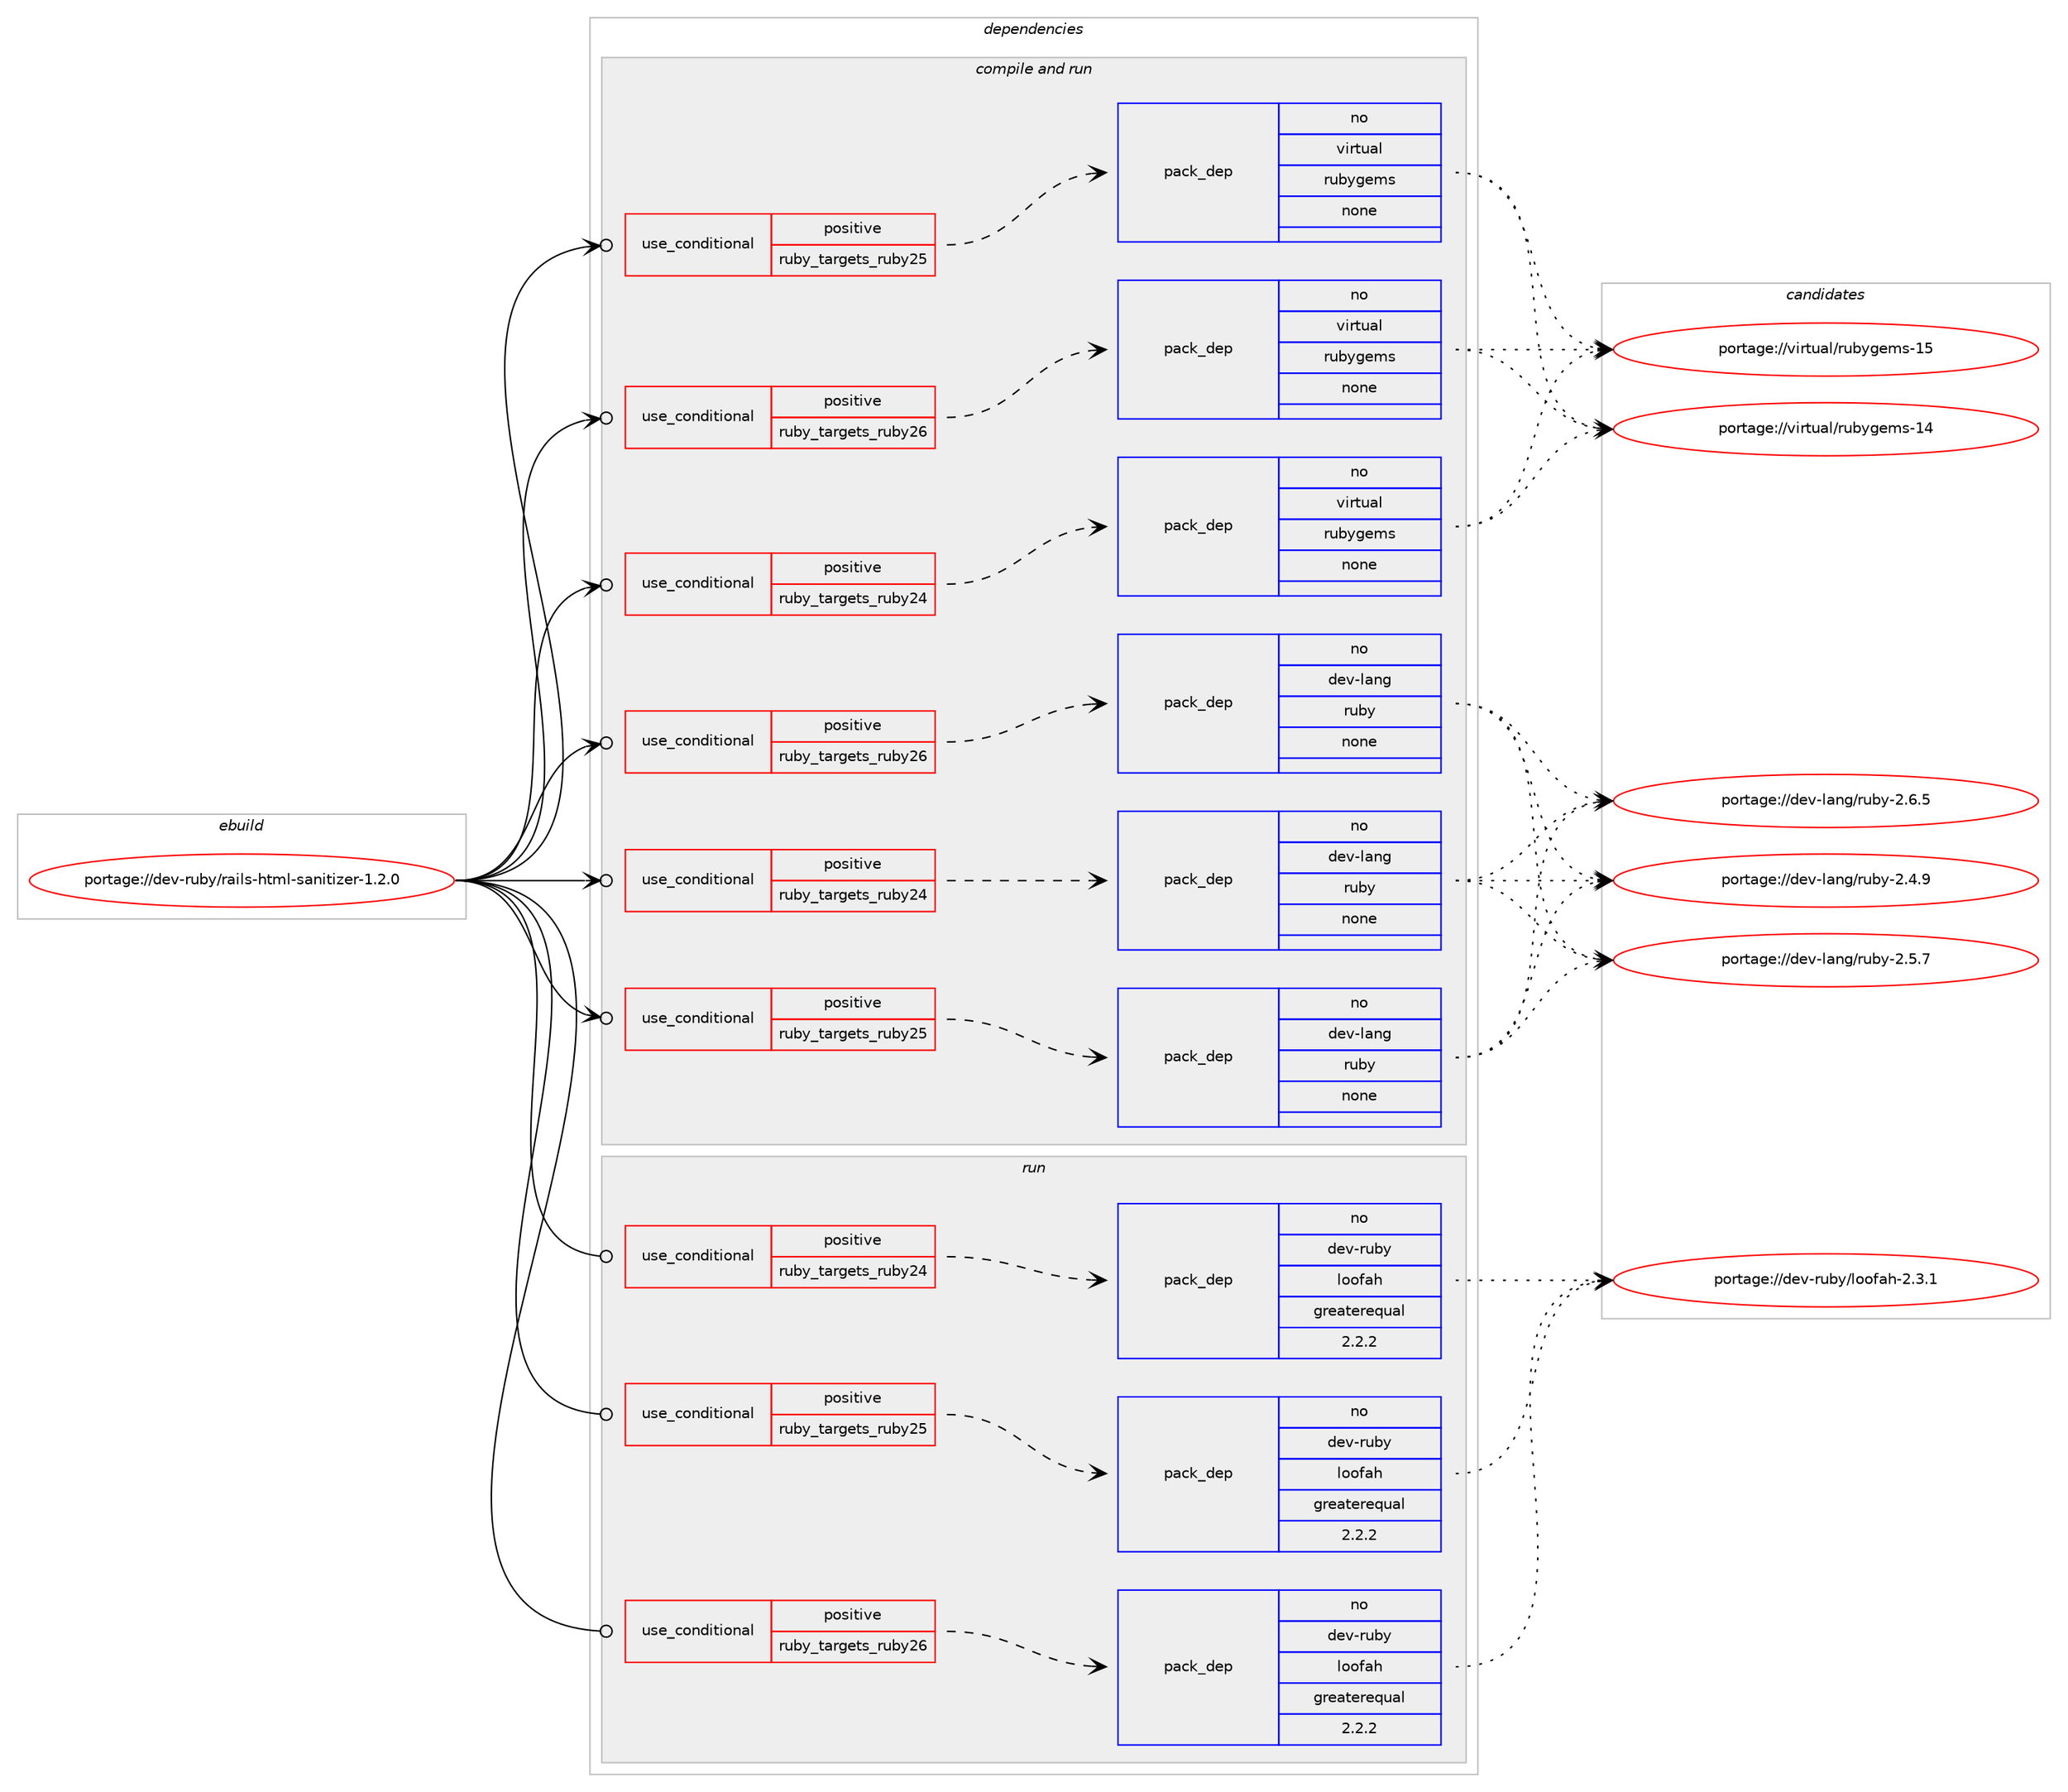 digraph prolog {

# *************
# Graph options
# *************

newrank=true;
concentrate=true;
compound=true;
graph [rankdir=LR,fontname=Helvetica,fontsize=10,ranksep=1.5];#, ranksep=2.5, nodesep=0.2];
edge  [arrowhead=vee];
node  [fontname=Helvetica,fontsize=10];

# **********
# The ebuild
# **********

subgraph cluster_leftcol {
color=gray;
rank=same;
label=<<i>ebuild</i>>;
id [label="portage://dev-ruby/rails-html-sanitizer-1.2.0", color=red, width=4, href="../dev-ruby/rails-html-sanitizer-1.2.0.svg"];
}

# ****************
# The dependencies
# ****************

subgraph cluster_midcol {
color=gray;
label=<<i>dependencies</i>>;
subgraph cluster_compile {
fillcolor="#eeeeee";
style=filled;
label=<<i>compile</i>>;
}
subgraph cluster_compileandrun {
fillcolor="#eeeeee";
style=filled;
label=<<i>compile and run</i>>;
subgraph cond60180 {
dependency236562 [label=<<TABLE BORDER="0" CELLBORDER="1" CELLSPACING="0" CELLPADDING="4"><TR><TD ROWSPAN="3" CELLPADDING="10">use_conditional</TD></TR><TR><TD>positive</TD></TR><TR><TD>ruby_targets_ruby24</TD></TR></TABLE>>, shape=none, color=red];
subgraph pack172837 {
dependency236563 [label=<<TABLE BORDER="0" CELLBORDER="1" CELLSPACING="0" CELLPADDING="4" WIDTH="220"><TR><TD ROWSPAN="6" CELLPADDING="30">pack_dep</TD></TR><TR><TD WIDTH="110">no</TD></TR><TR><TD>dev-lang</TD></TR><TR><TD>ruby</TD></TR><TR><TD>none</TD></TR><TR><TD></TD></TR></TABLE>>, shape=none, color=blue];
}
dependency236562:e -> dependency236563:w [weight=20,style="dashed",arrowhead="vee"];
}
id:e -> dependency236562:w [weight=20,style="solid",arrowhead="odotvee"];
subgraph cond60181 {
dependency236564 [label=<<TABLE BORDER="0" CELLBORDER="1" CELLSPACING="0" CELLPADDING="4"><TR><TD ROWSPAN="3" CELLPADDING="10">use_conditional</TD></TR><TR><TD>positive</TD></TR><TR><TD>ruby_targets_ruby24</TD></TR></TABLE>>, shape=none, color=red];
subgraph pack172838 {
dependency236565 [label=<<TABLE BORDER="0" CELLBORDER="1" CELLSPACING="0" CELLPADDING="4" WIDTH="220"><TR><TD ROWSPAN="6" CELLPADDING="30">pack_dep</TD></TR><TR><TD WIDTH="110">no</TD></TR><TR><TD>virtual</TD></TR><TR><TD>rubygems</TD></TR><TR><TD>none</TD></TR><TR><TD></TD></TR></TABLE>>, shape=none, color=blue];
}
dependency236564:e -> dependency236565:w [weight=20,style="dashed",arrowhead="vee"];
}
id:e -> dependency236564:w [weight=20,style="solid",arrowhead="odotvee"];
subgraph cond60182 {
dependency236566 [label=<<TABLE BORDER="0" CELLBORDER="1" CELLSPACING="0" CELLPADDING="4"><TR><TD ROWSPAN="3" CELLPADDING="10">use_conditional</TD></TR><TR><TD>positive</TD></TR><TR><TD>ruby_targets_ruby25</TD></TR></TABLE>>, shape=none, color=red];
subgraph pack172839 {
dependency236567 [label=<<TABLE BORDER="0" CELLBORDER="1" CELLSPACING="0" CELLPADDING="4" WIDTH="220"><TR><TD ROWSPAN="6" CELLPADDING="30">pack_dep</TD></TR><TR><TD WIDTH="110">no</TD></TR><TR><TD>dev-lang</TD></TR><TR><TD>ruby</TD></TR><TR><TD>none</TD></TR><TR><TD></TD></TR></TABLE>>, shape=none, color=blue];
}
dependency236566:e -> dependency236567:w [weight=20,style="dashed",arrowhead="vee"];
}
id:e -> dependency236566:w [weight=20,style="solid",arrowhead="odotvee"];
subgraph cond60183 {
dependency236568 [label=<<TABLE BORDER="0" CELLBORDER="1" CELLSPACING="0" CELLPADDING="4"><TR><TD ROWSPAN="3" CELLPADDING="10">use_conditional</TD></TR><TR><TD>positive</TD></TR><TR><TD>ruby_targets_ruby25</TD></TR></TABLE>>, shape=none, color=red];
subgraph pack172840 {
dependency236569 [label=<<TABLE BORDER="0" CELLBORDER="1" CELLSPACING="0" CELLPADDING="4" WIDTH="220"><TR><TD ROWSPAN="6" CELLPADDING="30">pack_dep</TD></TR><TR><TD WIDTH="110">no</TD></TR><TR><TD>virtual</TD></TR><TR><TD>rubygems</TD></TR><TR><TD>none</TD></TR><TR><TD></TD></TR></TABLE>>, shape=none, color=blue];
}
dependency236568:e -> dependency236569:w [weight=20,style="dashed",arrowhead="vee"];
}
id:e -> dependency236568:w [weight=20,style="solid",arrowhead="odotvee"];
subgraph cond60184 {
dependency236570 [label=<<TABLE BORDER="0" CELLBORDER="1" CELLSPACING="0" CELLPADDING="4"><TR><TD ROWSPAN="3" CELLPADDING="10">use_conditional</TD></TR><TR><TD>positive</TD></TR><TR><TD>ruby_targets_ruby26</TD></TR></TABLE>>, shape=none, color=red];
subgraph pack172841 {
dependency236571 [label=<<TABLE BORDER="0" CELLBORDER="1" CELLSPACING="0" CELLPADDING="4" WIDTH="220"><TR><TD ROWSPAN="6" CELLPADDING="30">pack_dep</TD></TR><TR><TD WIDTH="110">no</TD></TR><TR><TD>dev-lang</TD></TR><TR><TD>ruby</TD></TR><TR><TD>none</TD></TR><TR><TD></TD></TR></TABLE>>, shape=none, color=blue];
}
dependency236570:e -> dependency236571:w [weight=20,style="dashed",arrowhead="vee"];
}
id:e -> dependency236570:w [weight=20,style="solid",arrowhead="odotvee"];
subgraph cond60185 {
dependency236572 [label=<<TABLE BORDER="0" CELLBORDER="1" CELLSPACING="0" CELLPADDING="4"><TR><TD ROWSPAN="3" CELLPADDING="10">use_conditional</TD></TR><TR><TD>positive</TD></TR><TR><TD>ruby_targets_ruby26</TD></TR></TABLE>>, shape=none, color=red];
subgraph pack172842 {
dependency236573 [label=<<TABLE BORDER="0" CELLBORDER="1" CELLSPACING="0" CELLPADDING="4" WIDTH="220"><TR><TD ROWSPAN="6" CELLPADDING="30">pack_dep</TD></TR><TR><TD WIDTH="110">no</TD></TR><TR><TD>virtual</TD></TR><TR><TD>rubygems</TD></TR><TR><TD>none</TD></TR><TR><TD></TD></TR></TABLE>>, shape=none, color=blue];
}
dependency236572:e -> dependency236573:w [weight=20,style="dashed",arrowhead="vee"];
}
id:e -> dependency236572:w [weight=20,style="solid",arrowhead="odotvee"];
}
subgraph cluster_run {
fillcolor="#eeeeee";
style=filled;
label=<<i>run</i>>;
subgraph cond60186 {
dependency236574 [label=<<TABLE BORDER="0" CELLBORDER="1" CELLSPACING="0" CELLPADDING="4"><TR><TD ROWSPAN="3" CELLPADDING="10">use_conditional</TD></TR><TR><TD>positive</TD></TR><TR><TD>ruby_targets_ruby24</TD></TR></TABLE>>, shape=none, color=red];
subgraph pack172843 {
dependency236575 [label=<<TABLE BORDER="0" CELLBORDER="1" CELLSPACING="0" CELLPADDING="4" WIDTH="220"><TR><TD ROWSPAN="6" CELLPADDING="30">pack_dep</TD></TR><TR><TD WIDTH="110">no</TD></TR><TR><TD>dev-ruby</TD></TR><TR><TD>loofah</TD></TR><TR><TD>greaterequal</TD></TR><TR><TD>2.2.2</TD></TR></TABLE>>, shape=none, color=blue];
}
dependency236574:e -> dependency236575:w [weight=20,style="dashed",arrowhead="vee"];
}
id:e -> dependency236574:w [weight=20,style="solid",arrowhead="odot"];
subgraph cond60187 {
dependency236576 [label=<<TABLE BORDER="0" CELLBORDER="1" CELLSPACING="0" CELLPADDING="4"><TR><TD ROWSPAN="3" CELLPADDING="10">use_conditional</TD></TR><TR><TD>positive</TD></TR><TR><TD>ruby_targets_ruby25</TD></TR></TABLE>>, shape=none, color=red];
subgraph pack172844 {
dependency236577 [label=<<TABLE BORDER="0" CELLBORDER="1" CELLSPACING="0" CELLPADDING="4" WIDTH="220"><TR><TD ROWSPAN="6" CELLPADDING="30">pack_dep</TD></TR><TR><TD WIDTH="110">no</TD></TR><TR><TD>dev-ruby</TD></TR><TR><TD>loofah</TD></TR><TR><TD>greaterequal</TD></TR><TR><TD>2.2.2</TD></TR></TABLE>>, shape=none, color=blue];
}
dependency236576:e -> dependency236577:w [weight=20,style="dashed",arrowhead="vee"];
}
id:e -> dependency236576:w [weight=20,style="solid",arrowhead="odot"];
subgraph cond60188 {
dependency236578 [label=<<TABLE BORDER="0" CELLBORDER="1" CELLSPACING="0" CELLPADDING="4"><TR><TD ROWSPAN="3" CELLPADDING="10">use_conditional</TD></TR><TR><TD>positive</TD></TR><TR><TD>ruby_targets_ruby26</TD></TR></TABLE>>, shape=none, color=red];
subgraph pack172845 {
dependency236579 [label=<<TABLE BORDER="0" CELLBORDER="1" CELLSPACING="0" CELLPADDING="4" WIDTH="220"><TR><TD ROWSPAN="6" CELLPADDING="30">pack_dep</TD></TR><TR><TD WIDTH="110">no</TD></TR><TR><TD>dev-ruby</TD></TR><TR><TD>loofah</TD></TR><TR><TD>greaterequal</TD></TR><TR><TD>2.2.2</TD></TR></TABLE>>, shape=none, color=blue];
}
dependency236578:e -> dependency236579:w [weight=20,style="dashed",arrowhead="vee"];
}
id:e -> dependency236578:w [weight=20,style="solid",arrowhead="odot"];
}
}

# **************
# The candidates
# **************

subgraph cluster_choices {
rank=same;
color=gray;
label=<<i>candidates</i>>;

subgraph choice172837 {
color=black;
nodesep=1;
choiceportage10010111845108971101034711411798121455046524657 [label="portage://dev-lang/ruby-2.4.9", color=red, width=4,href="../dev-lang/ruby-2.4.9.svg"];
choiceportage10010111845108971101034711411798121455046534655 [label="portage://dev-lang/ruby-2.5.7", color=red, width=4,href="../dev-lang/ruby-2.5.7.svg"];
choiceportage10010111845108971101034711411798121455046544653 [label="portage://dev-lang/ruby-2.6.5", color=red, width=4,href="../dev-lang/ruby-2.6.5.svg"];
dependency236563:e -> choiceportage10010111845108971101034711411798121455046524657:w [style=dotted,weight="100"];
dependency236563:e -> choiceportage10010111845108971101034711411798121455046534655:w [style=dotted,weight="100"];
dependency236563:e -> choiceportage10010111845108971101034711411798121455046544653:w [style=dotted,weight="100"];
}
subgraph choice172838 {
color=black;
nodesep=1;
choiceportage118105114116117971084711411798121103101109115454952 [label="portage://virtual/rubygems-14", color=red, width=4,href="../virtual/rubygems-14.svg"];
choiceportage118105114116117971084711411798121103101109115454953 [label="portage://virtual/rubygems-15", color=red, width=4,href="../virtual/rubygems-15.svg"];
dependency236565:e -> choiceportage118105114116117971084711411798121103101109115454952:w [style=dotted,weight="100"];
dependency236565:e -> choiceportage118105114116117971084711411798121103101109115454953:w [style=dotted,weight="100"];
}
subgraph choice172839 {
color=black;
nodesep=1;
choiceportage10010111845108971101034711411798121455046524657 [label="portage://dev-lang/ruby-2.4.9", color=red, width=4,href="../dev-lang/ruby-2.4.9.svg"];
choiceportage10010111845108971101034711411798121455046534655 [label="portage://dev-lang/ruby-2.5.7", color=red, width=4,href="../dev-lang/ruby-2.5.7.svg"];
choiceportage10010111845108971101034711411798121455046544653 [label="portage://dev-lang/ruby-2.6.5", color=red, width=4,href="../dev-lang/ruby-2.6.5.svg"];
dependency236567:e -> choiceportage10010111845108971101034711411798121455046524657:w [style=dotted,weight="100"];
dependency236567:e -> choiceportage10010111845108971101034711411798121455046534655:w [style=dotted,weight="100"];
dependency236567:e -> choiceportage10010111845108971101034711411798121455046544653:w [style=dotted,weight="100"];
}
subgraph choice172840 {
color=black;
nodesep=1;
choiceportage118105114116117971084711411798121103101109115454952 [label="portage://virtual/rubygems-14", color=red, width=4,href="../virtual/rubygems-14.svg"];
choiceportage118105114116117971084711411798121103101109115454953 [label="portage://virtual/rubygems-15", color=red, width=4,href="../virtual/rubygems-15.svg"];
dependency236569:e -> choiceportage118105114116117971084711411798121103101109115454952:w [style=dotted,weight="100"];
dependency236569:e -> choiceportage118105114116117971084711411798121103101109115454953:w [style=dotted,weight="100"];
}
subgraph choice172841 {
color=black;
nodesep=1;
choiceportage10010111845108971101034711411798121455046524657 [label="portage://dev-lang/ruby-2.4.9", color=red, width=4,href="../dev-lang/ruby-2.4.9.svg"];
choiceportage10010111845108971101034711411798121455046534655 [label="portage://dev-lang/ruby-2.5.7", color=red, width=4,href="../dev-lang/ruby-2.5.7.svg"];
choiceportage10010111845108971101034711411798121455046544653 [label="portage://dev-lang/ruby-2.6.5", color=red, width=4,href="../dev-lang/ruby-2.6.5.svg"];
dependency236571:e -> choiceportage10010111845108971101034711411798121455046524657:w [style=dotted,weight="100"];
dependency236571:e -> choiceportage10010111845108971101034711411798121455046534655:w [style=dotted,weight="100"];
dependency236571:e -> choiceportage10010111845108971101034711411798121455046544653:w [style=dotted,weight="100"];
}
subgraph choice172842 {
color=black;
nodesep=1;
choiceportage118105114116117971084711411798121103101109115454952 [label="portage://virtual/rubygems-14", color=red, width=4,href="../virtual/rubygems-14.svg"];
choiceportage118105114116117971084711411798121103101109115454953 [label="portage://virtual/rubygems-15", color=red, width=4,href="../virtual/rubygems-15.svg"];
dependency236573:e -> choiceportage118105114116117971084711411798121103101109115454952:w [style=dotted,weight="100"];
dependency236573:e -> choiceportage118105114116117971084711411798121103101109115454953:w [style=dotted,weight="100"];
}
subgraph choice172843 {
color=black;
nodesep=1;
choiceportage10010111845114117981214710811111110297104455046514649 [label="portage://dev-ruby/loofah-2.3.1", color=red, width=4,href="../dev-ruby/loofah-2.3.1.svg"];
dependency236575:e -> choiceportage10010111845114117981214710811111110297104455046514649:w [style=dotted,weight="100"];
}
subgraph choice172844 {
color=black;
nodesep=1;
choiceportage10010111845114117981214710811111110297104455046514649 [label="portage://dev-ruby/loofah-2.3.1", color=red, width=4,href="../dev-ruby/loofah-2.3.1.svg"];
dependency236577:e -> choiceportage10010111845114117981214710811111110297104455046514649:w [style=dotted,weight="100"];
}
subgraph choice172845 {
color=black;
nodesep=1;
choiceportage10010111845114117981214710811111110297104455046514649 [label="portage://dev-ruby/loofah-2.3.1", color=red, width=4,href="../dev-ruby/loofah-2.3.1.svg"];
dependency236579:e -> choiceportage10010111845114117981214710811111110297104455046514649:w [style=dotted,weight="100"];
}
}

}
